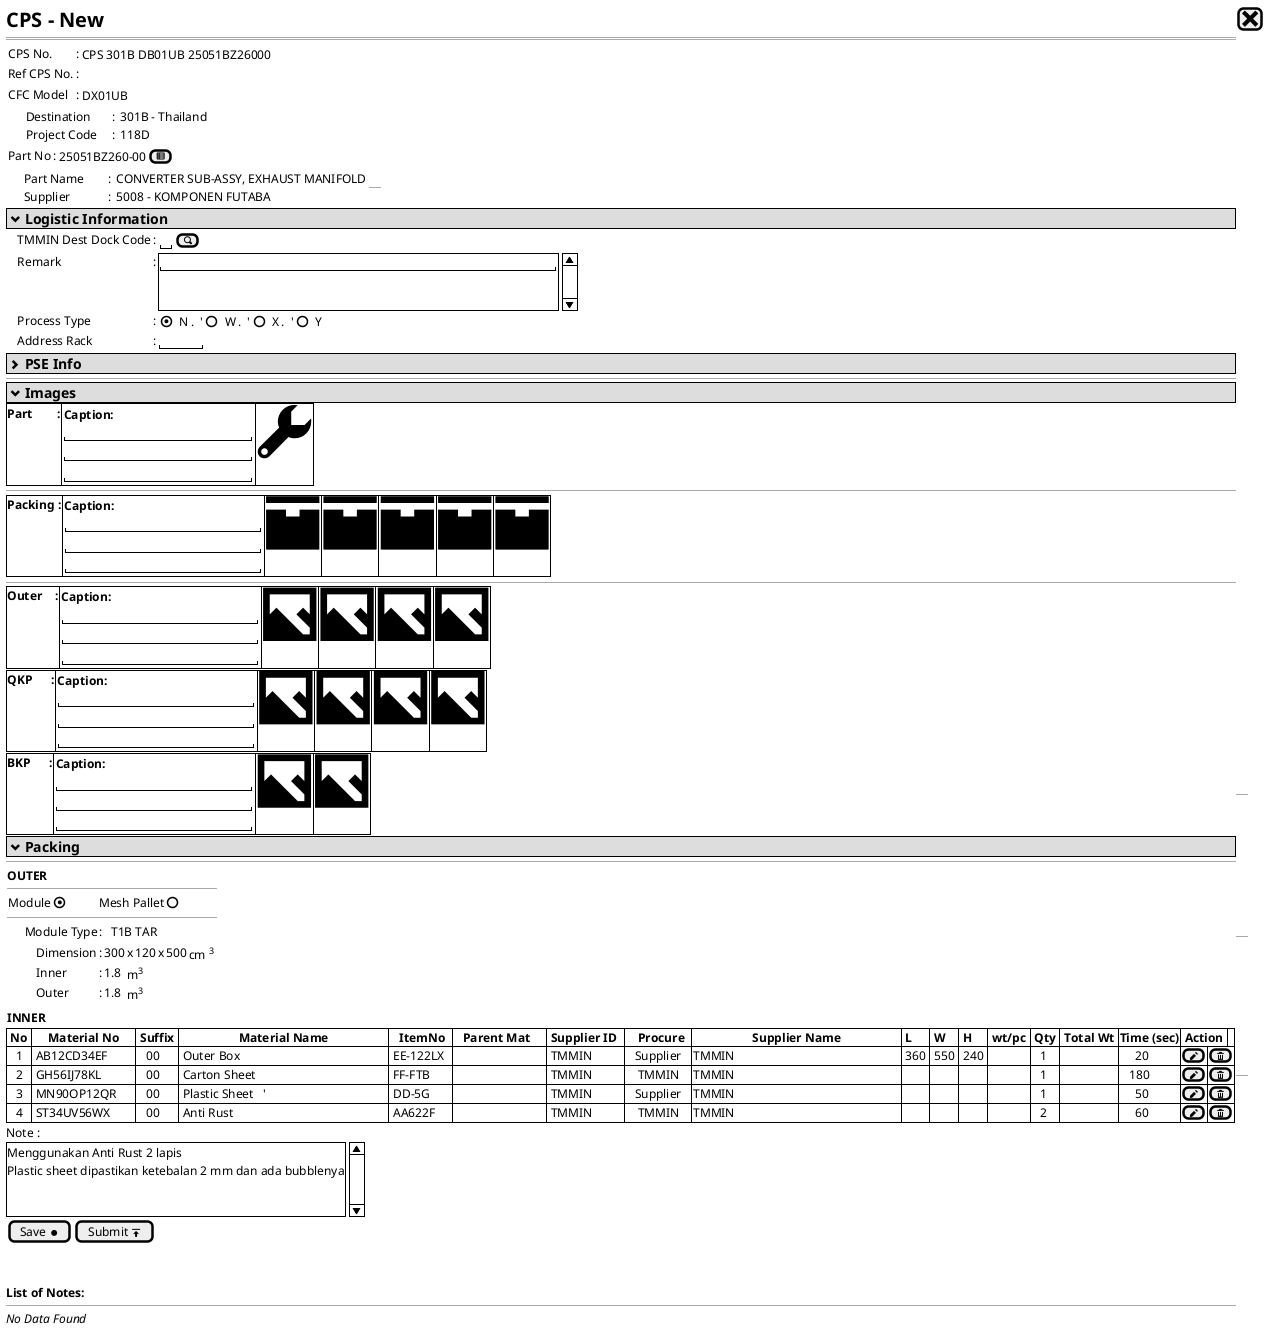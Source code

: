 @startuml
@startsalt
{
  <b><size:20>CPS - New |[<size:25><&x>]|*
  ==
  {
    {
      CPS No.         |:{|CPS 301B DB01UB 25051BZ26000|}
      Ref CPS No.     |:{|                   |}| *      
      CFC Model       |:{|DX01UB      |}
    }
    {
      |     |Destination     |:| 301B - Thailand |*
      |     |Project Code    |:| 118D |*
    }
    {
      Part No         |:{|25051BZ260-00 | [<&spreadsheet>]}
    }
    {
      |     Part Name       |: | CONVERTER SUB-ASSY, EXHAUST MANIFOLD        |*
      |     Supplier        |: | 5008 - KOMPONEN FUTABA       |*
    }    
    --
  }
  {*
    <b><size:14> <&chevron-bottom> Logistic Information
  }
  {
     .|.|TMMIN Dest Dock Code     |: {| " "|[<&magnifying-glass>]}|*
     .|.|Remark                   |: {SI
                                      "                                                 " 
                                      .
                                      .
                                      }|*
     .|.|Process Type             |: {|(X)N|.  '|()W|.  '|()X|.  '|()Y|.|}*
     .|.|Address Rack             |: |"     "|*
  }
  {*
    <b><size:14> <&chevron-right> PSE Info
  }
    --
    {*
      <b><size:14> <&chevron-bottom> Images
    }
    {#
      |<b>Part        :|{ 
        <b>Caption: 
        "                       "
        "                       "
        "                       "
      }|<size:80><&wrench>|*
    }
    --
    {#
      |<b>Packing : |{ 
        <b>Caption: 
        "                        "
        "                        "
        "                        "
      }|<size:80><&box>|<size:80><&box>|<size:80><&box>|<size:80><&box>|<size:80><&box>|*
    }
    --
    {#
      |<b>Outer    : |{ 
        <b>Caption: 
        "                        "
        "                        "
        "                        "
      }|<size:80><&image>|<size:80><&image>|<size:80><&image>|<size:80><&image>|*
    }
    {#
      |<b>QKP      : |{ 
        <b>Caption: 
        "                        "
        "                        "
        "                        "
      }|<size:80><&image>|<size:80><&image>|<size:80><&image>|<size:80><&image>|*
    }
    {#
      |<b>BKP      : |{ 
        <b>Caption: 
        "                        "
        "                        "
        "                        "
      }|<size:80><&image>||<size:80><&image>|*
    }  
  --
  {*
    <b><size:14> <&chevron-bottom> Packing
  }
  --
{
  '1490	1125	730
  <b>OUTER
  --
  {|Module |(X)|      |Mesh Pallet|()|}*
  --
  {
    {      Module Type     |: |  T1B TAR  | | }*  
      {
        .|       Dimension     |: | 300 | x | 120 | x | 500 | cm <sup>3</sup> |*
        .|       Inner         |: | 1.8 | m<sup>3</sup>                      |*
        .|       Outer         |: | 1.8 | m<sup>3</sup>                      |*
      }
  }      
}    
--
{
  |<b>INNER   |*
}
{#
  | <b>No |     <b>Material No     | <b>Suffix |                   <b>Material Name                   |   <b>ItemNo  |   <b>Parent Mat     | <b>Supplier ID  |    <b>Procure  |                   <b>Supplier Name                   | <b>L   | <b>W  | <b>H | <b>wt/pc | <b>Qty | <b>Total Wt |<b>Time (sec)| <b>Action |*
  |   1   | AB12CD34EF             |   00      | Outer Box                                            | EE-122LX     |                    .| TMMIN           |    Supplier    | TMMIN                                                 | 360    | 550   | 240  |         .|    1   |           . |      20     |[<&pencil>]|[<&trash>]|*
  |   2   | GH56IJ78KL             |   00      | Carton Sheet                                         | FF-FTB       |                    .| TMMIN           |     TMMIN      | TMMIN                                                 |.       |.      |.     |         .|    1   |           . |    180      |[<&pencil>]|[<&trash>]|*
  |   3   | MN90OP12QR             |   00      | Plastic Sheet   '                                    | DD-5G        |                    .| TMMIN           |    Supplier    | TMMIN                                                 |.       |.      |.     |         .|    1   |           . |      50     |[<&pencil>]|[<&trash>]|*
  |   4   | ST34UV56WX             |   00      | Anti Rust                                            | AA622F       |                    .| TMMIN           |     TMMIN      | TMMIN                                                 |.       |.      |.     |         .|    2   |           . |      60     |[<&pencil>]|[<&trash>]|*    
}  
  --
  Note :
  {SI
    Menggunakan Anti Rust 2 lapis 
    Plastic sheet dipastikan ketebalan 2 mm dan ada bubblenya 
    .
    .
  }

  {[Save <&media-record>] | [Submit <&data-transfer-upload>]}
  .
  .
  <b>List of Notes:
  --
  <i>No Data Found 
}
@endsalt
@enduml
